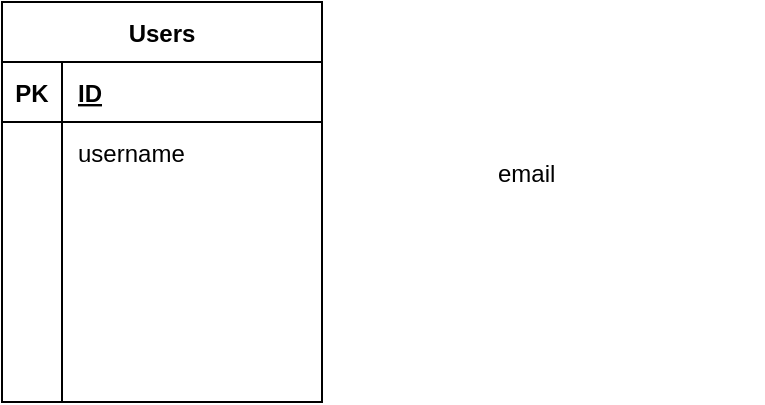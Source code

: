 <mxfile version="28.0.3">
  <diagram id="C5RBs43oDa-KdzZeNtuy" name="Page-1">
    <mxGraphModel dx="1046" dy="606" grid="1" gridSize="10" guides="1" tooltips="1" connect="1" arrows="1" fold="1" page="1" pageScale="1" pageWidth="827" pageHeight="1169" math="0" shadow="0">
      <root>
        <mxCell id="WIyWlLk6GJQsqaUBKTNV-0" />
        <mxCell id="WIyWlLk6GJQsqaUBKTNV-1" parent="WIyWlLk6GJQsqaUBKTNV-0" />
        <mxCell id="CSQNOJPWXO-k4FTxUOn1-8" value="Users" style="shape=table;startSize=30;container=1;collapsible=1;childLayout=tableLayout;fixedRows=1;rowLines=0;fontStyle=1;align=center;resizeLast=1;" parent="WIyWlLk6GJQsqaUBKTNV-1" vertex="1">
          <mxGeometry x="80" y="160" width="160" height="200" as="geometry" />
        </mxCell>
        <mxCell id="CSQNOJPWXO-k4FTxUOn1-9" value="" style="shape=partialRectangle;collapsible=0;dropTarget=0;pointerEvents=0;fillColor=none;points=[[0,0.5],[1,0.5]];portConstraint=eastwest;top=0;left=0;right=0;bottom=1;" parent="CSQNOJPWXO-k4FTxUOn1-8" vertex="1">
          <mxGeometry y="30" width="160" height="30" as="geometry" />
        </mxCell>
        <mxCell id="CSQNOJPWXO-k4FTxUOn1-10" value="PK" style="shape=partialRectangle;overflow=hidden;connectable=0;fillColor=none;top=0;left=0;bottom=0;right=0;fontStyle=1;" parent="CSQNOJPWXO-k4FTxUOn1-9" vertex="1">
          <mxGeometry width="30" height="30" as="geometry">
            <mxRectangle width="30" height="30" as="alternateBounds" />
          </mxGeometry>
        </mxCell>
        <mxCell id="CSQNOJPWXO-k4FTxUOn1-11" value="ID" style="shape=partialRectangle;overflow=hidden;connectable=0;fillColor=none;top=0;left=0;bottom=0;right=0;align=left;spacingLeft=6;fontStyle=5;" parent="CSQNOJPWXO-k4FTxUOn1-9" vertex="1">
          <mxGeometry x="30" width="130" height="30" as="geometry">
            <mxRectangle width="130" height="30" as="alternateBounds" />
          </mxGeometry>
        </mxCell>
        <mxCell id="CSQNOJPWXO-k4FTxUOn1-12" value="" style="shape=partialRectangle;collapsible=0;dropTarget=0;pointerEvents=0;fillColor=none;points=[[0,0.5],[1,0.5]];portConstraint=eastwest;top=0;left=0;right=0;bottom=0;" parent="CSQNOJPWXO-k4FTxUOn1-8" vertex="1">
          <mxGeometry y="60" width="160" height="140" as="geometry" />
        </mxCell>
        <mxCell id="CSQNOJPWXO-k4FTxUOn1-13" value="" style="shape=partialRectangle;overflow=hidden;connectable=0;fillColor=none;top=0;left=0;bottom=0;right=0;" parent="CSQNOJPWXO-k4FTxUOn1-12" vertex="1">
          <mxGeometry width="30" height="140" as="geometry">
            <mxRectangle width="30" height="140" as="alternateBounds" />
          </mxGeometry>
        </mxCell>
        <mxCell id="CSQNOJPWXO-k4FTxUOn1-14" value="" style="shape=partialRectangle;overflow=hidden;connectable=0;fillColor=none;top=0;left=0;bottom=0;right=0;align=left;spacingLeft=6;" parent="CSQNOJPWXO-k4FTxUOn1-12" vertex="1">
          <mxGeometry x="30" width="130" height="140" as="geometry">
            <mxRectangle width="130" height="140" as="alternateBounds" />
          </mxGeometry>
        </mxCell>
        <mxCell id="CSQNOJPWXO-k4FTxUOn1-15" value="username" style="shape=partialRectangle;overflow=hidden;connectable=0;fillColor=none;top=0;left=0;bottom=0;right=0;align=left;spacingLeft=6;" parent="WIyWlLk6GJQsqaUBKTNV-1" vertex="1">
          <mxGeometry x="110" y="220" width="130" height="30" as="geometry">
            <mxRectangle width="210" height="30" as="alternateBounds" />
          </mxGeometry>
        </mxCell>
        <mxCell id="q5FqfUfI2t3srBgJfgBC-0" value="email" style="shape=partialRectangle;overflow=hidden;connectable=0;fillColor=none;top=0;left=0;bottom=0;right=0;align=left;spacingLeft=6;" vertex="1" parent="WIyWlLk6GJQsqaUBKTNV-1">
          <mxGeometry x="320" y="230" width="140" height="30" as="geometry">
            <mxRectangle width="210" height="30" as="alternateBounds" />
          </mxGeometry>
        </mxCell>
      </root>
    </mxGraphModel>
  </diagram>
</mxfile>
